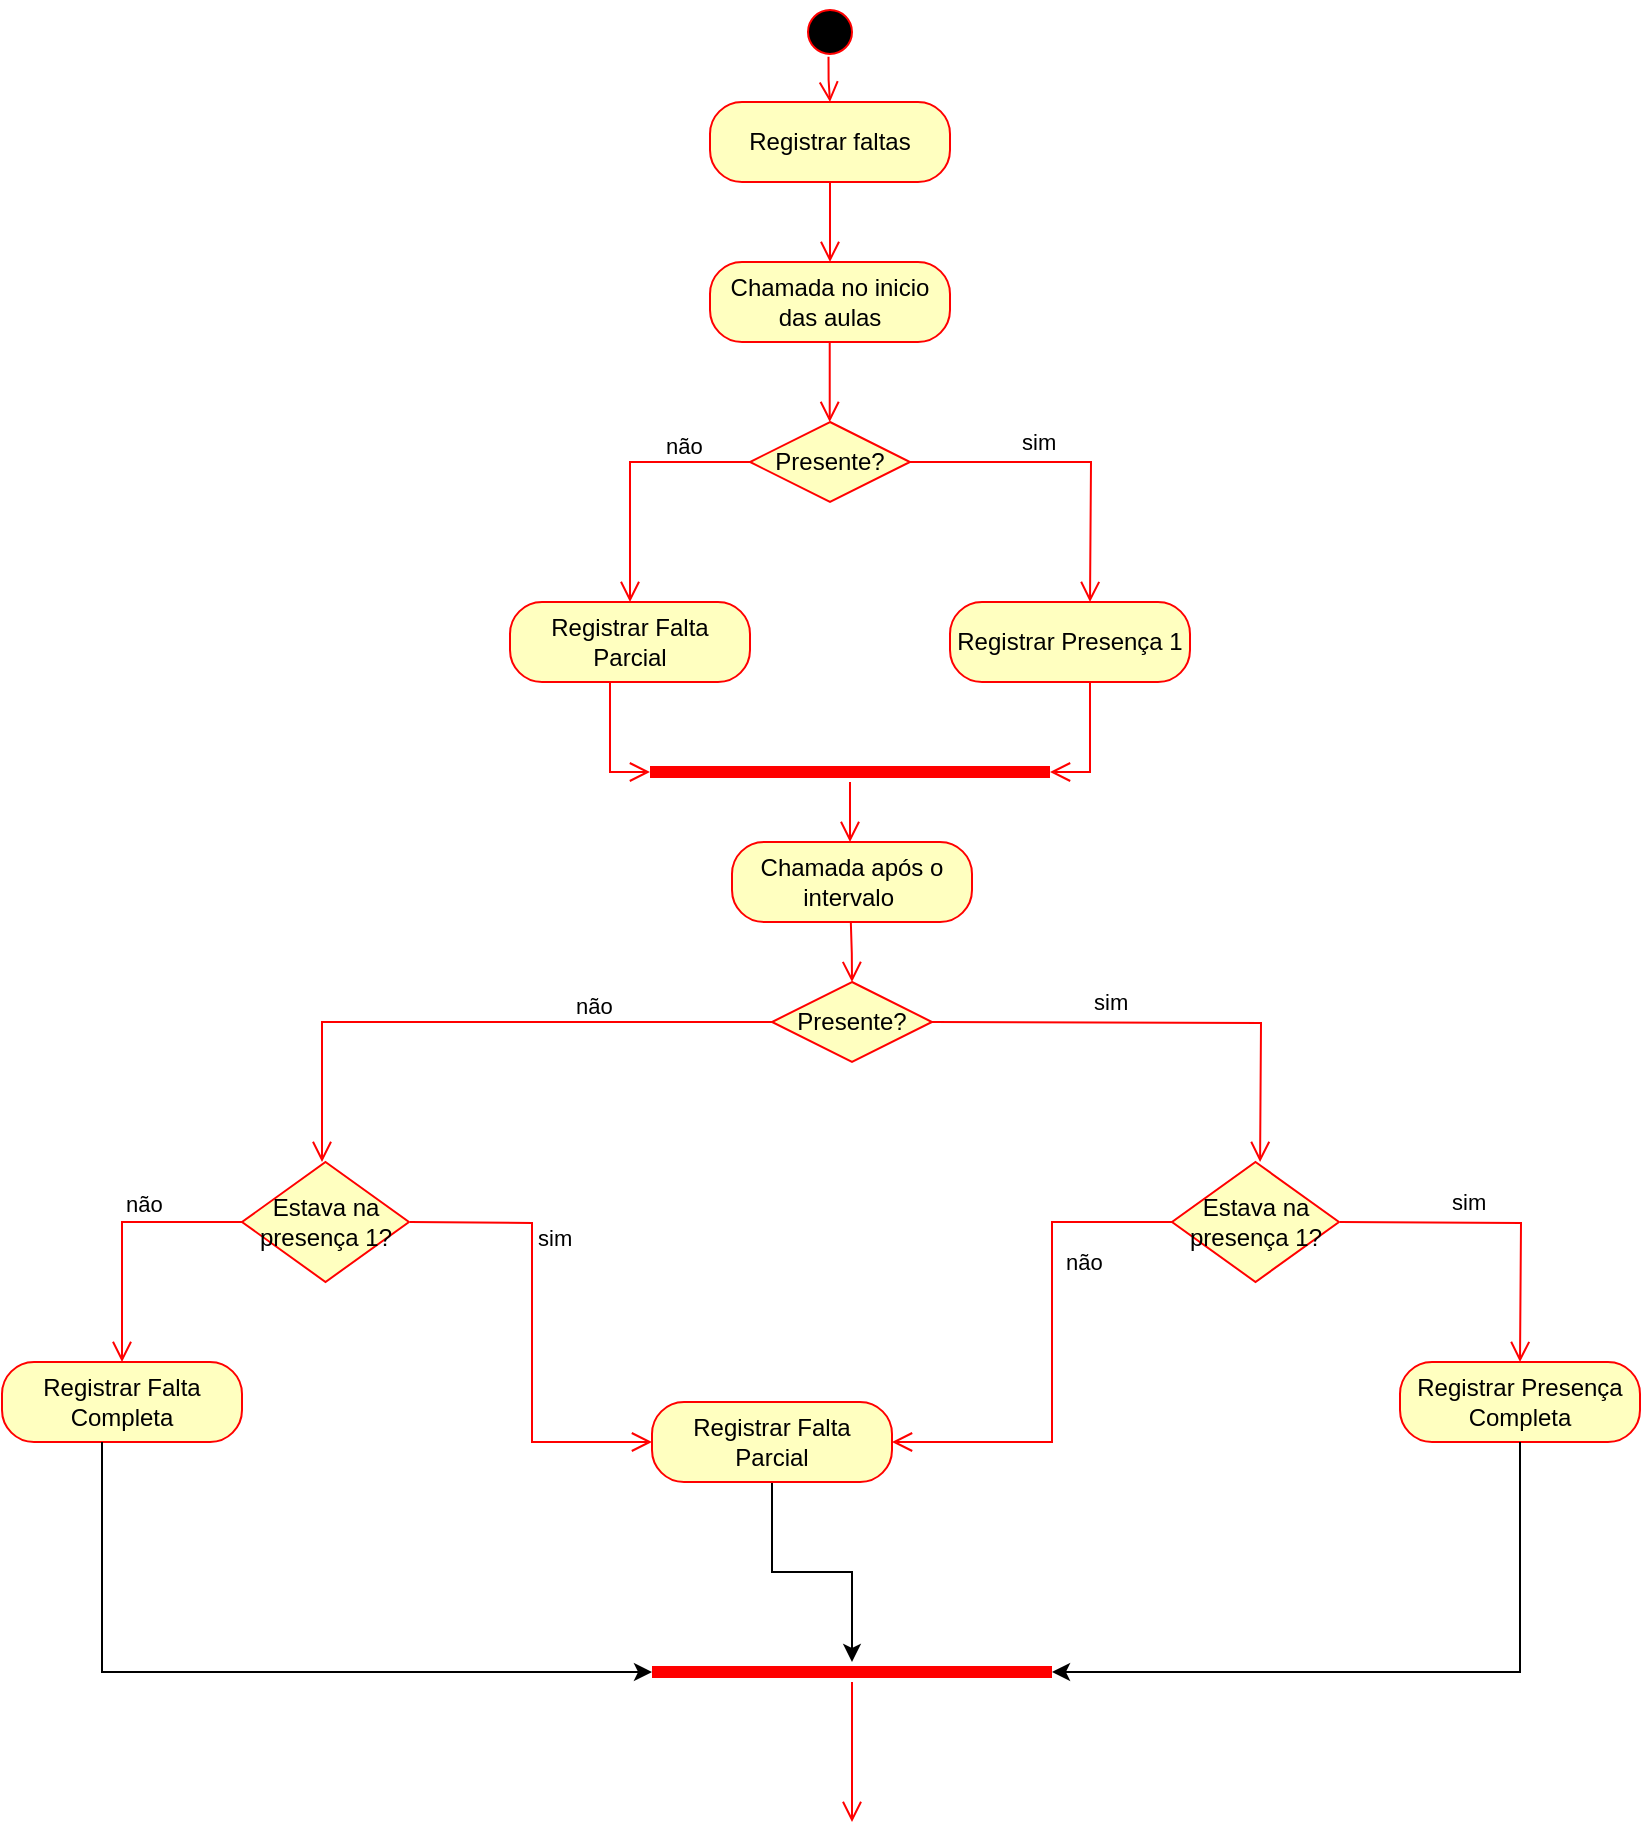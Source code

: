 <mxfile version="24.2.0" type="github">
  <diagram name="Página-1" id="jwWfnKyEFRvZGPydOmOe">
    <mxGraphModel dx="1525" dy="825" grid="1" gridSize="10" guides="1" tooltips="1" connect="1" arrows="1" fold="1" page="1" pageScale="1" pageWidth="1169" pageHeight="1654" math="0" shadow="0">
      <root>
        <mxCell id="0" />
        <mxCell id="1" parent="0" />
        <mxCell id="z4tMbFrWxz8fXry5781d-5" value="" style="ellipse;html=1;shape=startState;fillColor=#000000;strokeColor=#ff0000;" vertex="1" parent="1">
          <mxGeometry x="559" y="30" width="30" height="30" as="geometry" />
        </mxCell>
        <mxCell id="z4tMbFrWxz8fXry5781d-6" value="" style="edgeStyle=orthogonalEdgeStyle;html=1;verticalAlign=bottom;endArrow=open;endSize=8;strokeColor=#ff0000;rounded=0;exitX=0.475;exitY=0.911;exitDx=0;exitDy=0;exitPerimeter=0;" edge="1" source="z4tMbFrWxz8fXry5781d-5" parent="1">
          <mxGeometry relative="1" as="geometry">
            <mxPoint x="574" y="80" as="targetPoint" />
            <Array as="points">
              <mxPoint x="573" y="69" />
            </Array>
          </mxGeometry>
        </mxCell>
        <mxCell id="z4tMbFrWxz8fXry5781d-18" value="Registrar faltas" style="rounded=1;whiteSpace=wrap;html=1;arcSize=40;fontColor=#000000;fillColor=#ffffc0;strokeColor=#ff0000;" vertex="1" parent="1">
          <mxGeometry x="514" y="80" width="120" height="40" as="geometry" />
        </mxCell>
        <mxCell id="z4tMbFrWxz8fXry5781d-19" value="" style="edgeStyle=orthogonalEdgeStyle;html=1;verticalAlign=bottom;endArrow=open;endSize=8;strokeColor=#ff0000;rounded=0;" edge="1" source="z4tMbFrWxz8fXry5781d-18" parent="1">
          <mxGeometry relative="1" as="geometry">
            <mxPoint x="574" y="160" as="targetPoint" />
          </mxGeometry>
        </mxCell>
        <mxCell id="z4tMbFrWxz8fXry5781d-37" value="Chamada no inicio das aulas" style="rounded=1;whiteSpace=wrap;html=1;arcSize=40;fontColor=#000000;fillColor=#ffffc0;strokeColor=#ff0000;" vertex="1" parent="1">
          <mxGeometry x="514" y="160" width="120" height="40" as="geometry" />
        </mxCell>
        <mxCell id="z4tMbFrWxz8fXry5781d-39" value="Presente?" style="rhombus;whiteSpace=wrap;html=1;fontColor=#000000;fillColor=#ffffc0;strokeColor=#ff0000;" vertex="1" parent="1">
          <mxGeometry x="534" y="240" width="80" height="40" as="geometry" />
        </mxCell>
        <mxCell id="z4tMbFrWxz8fXry5781d-40" value="sim&amp;nbsp;" style="edgeStyle=orthogonalEdgeStyle;html=1;align=left;verticalAlign=bottom;endArrow=open;endSize=8;strokeColor=#ff0000;rounded=0;exitX=1;exitY=0.5;exitDx=0;exitDy=0;" edge="1" source="z4tMbFrWxz8fXry5781d-39" parent="1">
          <mxGeometry x="-0.329" y="1" relative="1" as="geometry">
            <mxPoint x="704" y="330" as="targetPoint" />
            <mxPoint x="624" y="261" as="sourcePoint" />
            <mxPoint as="offset" />
          </mxGeometry>
        </mxCell>
        <mxCell id="z4tMbFrWxz8fXry5781d-47" value="" style="edgeStyle=orthogonalEdgeStyle;html=1;verticalAlign=bottom;endArrow=open;endSize=8;strokeColor=#ff0000;rounded=0;" edge="1" parent="1">
          <mxGeometry relative="1" as="geometry">
            <mxPoint x="573.86" y="240" as="targetPoint" />
            <mxPoint x="573.86" y="200" as="sourcePoint" />
          </mxGeometry>
        </mxCell>
        <mxCell id="z4tMbFrWxz8fXry5781d-48" value="Registrar Presença 1" style="rounded=1;whiteSpace=wrap;html=1;arcSize=40;fontColor=#000000;fillColor=#ffffc0;strokeColor=#ff0000;" vertex="1" parent="1">
          <mxGeometry x="634" y="330" width="120" height="40" as="geometry" />
        </mxCell>
        <mxCell id="z4tMbFrWxz8fXry5781d-49" value="" style="shape=line;html=1;strokeWidth=6;strokeColor=#ff0000;" vertex="1" parent="1">
          <mxGeometry x="484" y="410" width="200" height="10" as="geometry" />
        </mxCell>
        <mxCell id="z4tMbFrWxz8fXry5781d-50" value="" style="edgeStyle=orthogonalEdgeStyle;html=1;verticalAlign=bottom;endArrow=open;endSize=8;strokeColor=#ff0000;rounded=0;" edge="1" source="z4tMbFrWxz8fXry5781d-49" parent="1">
          <mxGeometry relative="1" as="geometry">
            <mxPoint x="584" y="450" as="targetPoint" />
          </mxGeometry>
        </mxCell>
        <mxCell id="z4tMbFrWxz8fXry5781d-51" value="" style="edgeStyle=orthogonalEdgeStyle;html=1;align=left;verticalAlign=bottom;endArrow=open;endSize=8;strokeColor=#ff0000;rounded=0;entryX=1;entryY=0.5;entryDx=0;entryDy=0;entryPerimeter=0;exitX=0.75;exitY=1;exitDx=0;exitDy=0;" edge="1" parent="1" source="z4tMbFrWxz8fXry5781d-48" target="z4tMbFrWxz8fXry5781d-49">
          <mxGeometry x="-0.329" y="1" relative="1" as="geometry">
            <mxPoint x="834" y="420" as="targetPoint" />
            <mxPoint x="754" y="351" as="sourcePoint" />
            <mxPoint as="offset" />
            <Array as="points">
              <mxPoint x="704" y="370" />
              <mxPoint x="704" y="415" />
            </Array>
          </mxGeometry>
        </mxCell>
        <mxCell id="z4tMbFrWxz8fXry5781d-52" value="Chamada após o intervalo&amp;nbsp;" style="rounded=1;whiteSpace=wrap;html=1;arcSize=40;fontColor=#000000;fillColor=#ffffc0;strokeColor=#ff0000;" vertex="1" parent="1">
          <mxGeometry x="525" y="450" width="120" height="40" as="geometry" />
        </mxCell>
        <mxCell id="z4tMbFrWxz8fXry5781d-53" value="Presente?" style="rhombus;whiteSpace=wrap;html=1;fontColor=#000000;fillColor=#ffffc0;strokeColor=#ff0000;" vertex="1" parent="1">
          <mxGeometry x="545" y="520" width="80" height="40" as="geometry" />
        </mxCell>
        <mxCell id="z4tMbFrWxz8fXry5781d-55" value="" style="edgeStyle=orthogonalEdgeStyle;html=1;verticalAlign=bottom;endArrow=open;endSize=8;strokeColor=#ff0000;rounded=0;entryX=0.5;entryY=0;entryDx=0;entryDy=0;" edge="1" parent="1" target="z4tMbFrWxz8fXry5781d-53">
          <mxGeometry relative="1" as="geometry">
            <mxPoint x="584.82" y="520" as="targetPoint" />
            <mxPoint x="584.41" y="490" as="sourcePoint" />
          </mxGeometry>
        </mxCell>
        <mxCell id="z4tMbFrWxz8fXry5781d-57" value="não" style="edgeStyle=orthogonalEdgeStyle;html=1;align=left;verticalAlign=bottom;endArrow=open;endSize=8;strokeColor=#ff0000;rounded=0;exitX=0;exitY=0.5;exitDx=0;exitDy=0;" edge="1" parent="1" source="z4tMbFrWxz8fXry5781d-39">
          <mxGeometry x="-0.318" y="1" relative="1" as="geometry">
            <mxPoint x="474" y="330" as="targetPoint" />
            <mxPoint x="414" y="260" as="sourcePoint" />
            <mxPoint as="offset" />
            <Array as="points">
              <mxPoint x="474" y="260" />
              <mxPoint x="474" y="330" />
            </Array>
          </mxGeometry>
        </mxCell>
        <mxCell id="z4tMbFrWxz8fXry5781d-58" value="Registrar Falta Parcial" style="rounded=1;whiteSpace=wrap;html=1;arcSize=40;fontColor=#000000;fillColor=#ffffc0;strokeColor=#ff0000;" vertex="1" parent="1">
          <mxGeometry x="414" y="330" width="120" height="40" as="geometry" />
        </mxCell>
        <mxCell id="z4tMbFrWxz8fXry5781d-60" value="" style="edgeStyle=orthogonalEdgeStyle;html=1;align=left;verticalAlign=bottom;endArrow=open;endSize=8;strokeColor=#ff0000;rounded=0;" edge="1" parent="1">
          <mxGeometry x="-0.329" y="1" relative="1" as="geometry">
            <mxPoint x="484" y="415" as="targetPoint" />
            <mxPoint x="464" y="370" as="sourcePoint" />
            <mxPoint as="offset" />
            <Array as="points">
              <mxPoint x="464" y="370" />
              <mxPoint x="464" y="415" />
            </Array>
          </mxGeometry>
        </mxCell>
        <mxCell id="z4tMbFrWxz8fXry5781d-62" value="não" style="edgeStyle=orthogonalEdgeStyle;html=1;align=left;verticalAlign=bottom;endArrow=open;endSize=8;strokeColor=#ff0000;rounded=0;exitX=0;exitY=0.5;exitDx=0;exitDy=0;" edge="1" parent="1" source="z4tMbFrWxz8fXry5781d-53">
          <mxGeometry x="-0.318" y="1" relative="1" as="geometry">
            <mxPoint x="320" y="610" as="targetPoint" />
            <mxPoint x="421.5" y="540" as="sourcePoint" />
            <mxPoint as="offset" />
            <Array as="points">
              <mxPoint x="320" y="540" />
            </Array>
          </mxGeometry>
        </mxCell>
        <mxCell id="z4tMbFrWxz8fXry5781d-63" value="sim&amp;nbsp;" style="edgeStyle=orthogonalEdgeStyle;html=1;align=left;verticalAlign=bottom;endArrow=open;endSize=8;strokeColor=#ff0000;rounded=0;exitX=1.012;exitY=0.501;exitDx=0;exitDy=0;exitPerimeter=0;" edge="1" parent="1">
          <mxGeometry x="-0.329" y="1" relative="1" as="geometry">
            <mxPoint x="789.04" y="610" as="targetPoint" />
            <mxPoint x="625.0" y="540.04" as="sourcePoint" />
            <mxPoint as="offset" />
          </mxGeometry>
        </mxCell>
        <mxCell id="z4tMbFrWxz8fXry5781d-64" value="Estava na presença 1?" style="rhombus;whiteSpace=wrap;html=1;fontColor=#000000;fillColor=#ffffc0;strokeColor=#ff0000;" vertex="1" parent="1">
          <mxGeometry x="280" y="610" width="83.5" height="60" as="geometry" />
        </mxCell>
        <mxCell id="z4tMbFrWxz8fXry5781d-65" value="não" style="edgeStyle=orthogonalEdgeStyle;html=1;align=left;verticalAlign=bottom;endArrow=open;endSize=8;strokeColor=#ff0000;rounded=0;exitX=0;exitY=0.5;exitDx=0;exitDy=0;" edge="1" parent="1">
          <mxGeometry x="-0.077" relative="1" as="geometry">
            <mxPoint x="220" y="710" as="targetPoint" />
            <mxPoint x="280" y="640" as="sourcePoint" />
            <mxPoint as="offset" />
            <Array as="points">
              <mxPoint x="220" y="640" />
              <mxPoint x="220" y="710" />
            </Array>
          </mxGeometry>
        </mxCell>
        <mxCell id="z4tMbFrWxz8fXry5781d-66" value="sim&amp;nbsp;" style="edgeStyle=orthogonalEdgeStyle;html=1;align=left;verticalAlign=bottom;endArrow=open;endSize=8;strokeColor=#ff0000;rounded=0;exitX=1;exitY=0.5;exitDx=0;exitDy=0;entryX=0;entryY=0.5;entryDx=0;entryDy=0;" edge="1" parent="1" target="z4tMbFrWxz8fXry5781d-69">
          <mxGeometry x="-0.329" y="1" relative="1" as="geometry">
            <mxPoint x="450" y="640" as="targetPoint" />
            <mxPoint x="364" y="640" as="sourcePoint" />
            <mxPoint as="offset" />
          </mxGeometry>
        </mxCell>
        <mxCell id="z4tMbFrWxz8fXry5781d-68" value="Registrar Falta Completa" style="rounded=1;whiteSpace=wrap;html=1;arcSize=40;fontColor=#000000;fillColor=#ffffc0;strokeColor=#ff0000;" vertex="1" parent="1">
          <mxGeometry x="160" y="710" width="120" height="40" as="geometry" />
        </mxCell>
        <mxCell id="z4tMbFrWxz8fXry5781d-87" value="" style="edgeStyle=orthogonalEdgeStyle;rounded=0;orthogonalLoop=1;jettySize=auto;html=1;" edge="1" parent="1" source="z4tMbFrWxz8fXry5781d-69" target="z4tMbFrWxz8fXry5781d-80">
          <mxGeometry relative="1" as="geometry" />
        </mxCell>
        <mxCell id="z4tMbFrWxz8fXry5781d-69" value="Registrar Falta Parcial" style="rounded=1;whiteSpace=wrap;html=1;arcSize=40;fontColor=#000000;fillColor=#ffffc0;strokeColor=#ff0000;" vertex="1" parent="1">
          <mxGeometry x="485" y="730" width="120" height="40" as="geometry" />
        </mxCell>
        <mxCell id="z4tMbFrWxz8fXry5781d-75" value="Estava na presença 1?" style="rhombus;whiteSpace=wrap;html=1;fontColor=#000000;fillColor=#ffffc0;strokeColor=#ff0000;" vertex="1" parent="1">
          <mxGeometry x="745" y="610" width="83.5" height="60" as="geometry" />
        </mxCell>
        <mxCell id="z4tMbFrWxz8fXry5781d-76" value="não" style="edgeStyle=orthogonalEdgeStyle;html=1;align=left;verticalAlign=bottom;endArrow=open;endSize=8;strokeColor=#ff0000;rounded=0;exitX=0;exitY=0.5;exitDx=0;exitDy=0;entryX=1;entryY=0.5;entryDx=0;entryDy=0;" edge="1" parent="1" target="z4tMbFrWxz8fXry5781d-69">
          <mxGeometry x="-0.28" y="5" relative="1" as="geometry">
            <mxPoint x="685" y="710" as="targetPoint" />
            <mxPoint x="745" y="640" as="sourcePoint" />
            <mxPoint y="-1" as="offset" />
            <Array as="points">
              <mxPoint x="685" y="640" />
              <mxPoint x="685" y="750" />
            </Array>
          </mxGeometry>
        </mxCell>
        <mxCell id="z4tMbFrWxz8fXry5781d-77" value="sim&amp;nbsp;" style="edgeStyle=orthogonalEdgeStyle;html=1;align=left;verticalAlign=bottom;endArrow=open;endSize=8;strokeColor=#ff0000;rounded=0;exitX=1;exitY=0.5;exitDx=0;exitDy=0;" edge="1" parent="1">
          <mxGeometry x="-0.329" y="1" relative="1" as="geometry">
            <mxPoint x="919" y="710" as="targetPoint" />
            <mxPoint x="829" y="640" as="sourcePoint" />
            <mxPoint as="offset" />
          </mxGeometry>
        </mxCell>
        <mxCell id="z4tMbFrWxz8fXry5781d-79" value="Registrar Presença Completa" style="rounded=1;whiteSpace=wrap;html=1;arcSize=40;fontColor=#000000;fillColor=#ffffc0;strokeColor=#ff0000;" vertex="1" parent="1">
          <mxGeometry x="859" y="710" width="120" height="40" as="geometry" />
        </mxCell>
        <mxCell id="z4tMbFrWxz8fXry5781d-80" value="" style="shape=line;html=1;strokeWidth=6;strokeColor=#ff0000;" vertex="1" parent="1">
          <mxGeometry x="485" y="860" width="200" height="10" as="geometry" />
        </mxCell>
        <mxCell id="z4tMbFrWxz8fXry5781d-81" value="" style="edgeStyle=orthogonalEdgeStyle;html=1;verticalAlign=bottom;endArrow=open;endSize=8;strokeColor=#ff0000;rounded=0;" edge="1" source="z4tMbFrWxz8fXry5781d-80" parent="1">
          <mxGeometry relative="1" as="geometry">
            <mxPoint x="585" y="940" as="targetPoint" />
          </mxGeometry>
        </mxCell>
        <mxCell id="z4tMbFrWxz8fXry5781d-82" style="edgeStyle=orthogonalEdgeStyle;rounded=0;orthogonalLoop=1;jettySize=auto;html=1;entryX=0;entryY=0.5;entryDx=0;entryDy=0;entryPerimeter=0;" edge="1" parent="1" source="z4tMbFrWxz8fXry5781d-68" target="z4tMbFrWxz8fXry5781d-80">
          <mxGeometry relative="1" as="geometry">
            <Array as="points">
              <mxPoint x="210" y="865" />
            </Array>
          </mxGeometry>
        </mxCell>
        <mxCell id="z4tMbFrWxz8fXry5781d-85" style="edgeStyle=orthogonalEdgeStyle;rounded=0;orthogonalLoop=1;jettySize=auto;html=1;entryX=1;entryY=0.5;entryDx=0;entryDy=0;entryPerimeter=0;" edge="1" parent="1" source="z4tMbFrWxz8fXry5781d-79" target="z4tMbFrWxz8fXry5781d-80">
          <mxGeometry relative="1" as="geometry">
            <Array as="points">
              <mxPoint x="919" y="865" />
            </Array>
          </mxGeometry>
        </mxCell>
      </root>
    </mxGraphModel>
  </diagram>
</mxfile>
